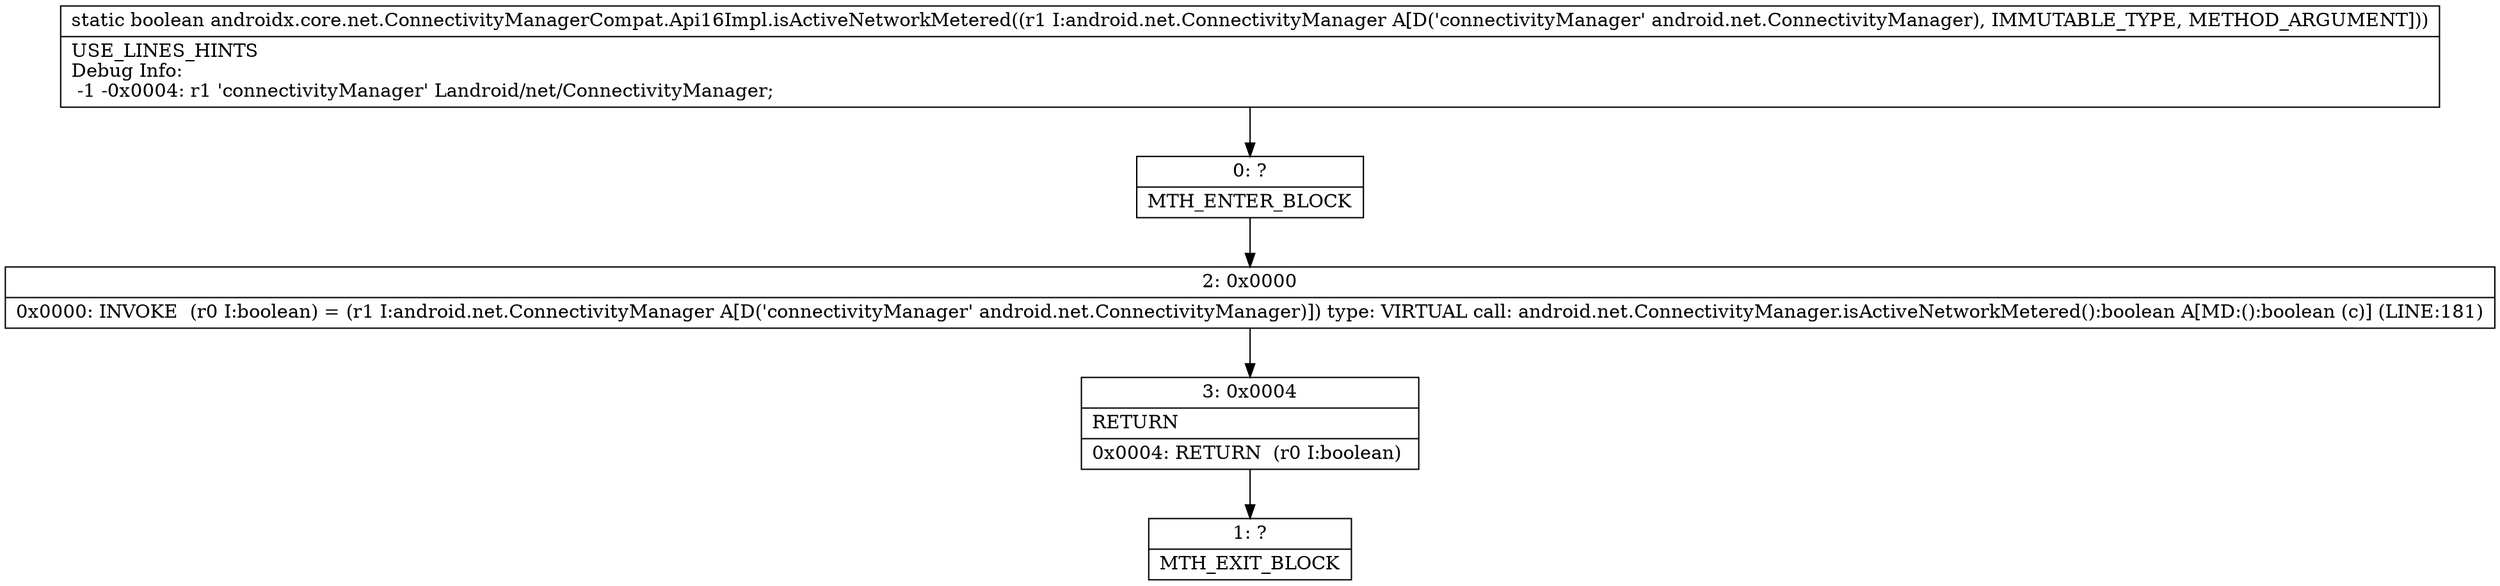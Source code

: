 digraph "CFG forandroidx.core.net.ConnectivityManagerCompat.Api16Impl.isActiveNetworkMetered(Landroid\/net\/ConnectivityManager;)Z" {
Node_0 [shape=record,label="{0\:\ ?|MTH_ENTER_BLOCK\l}"];
Node_2 [shape=record,label="{2\:\ 0x0000|0x0000: INVOKE  (r0 I:boolean) = (r1 I:android.net.ConnectivityManager A[D('connectivityManager' android.net.ConnectivityManager)]) type: VIRTUAL call: android.net.ConnectivityManager.isActiveNetworkMetered():boolean A[MD:():boolean (c)] (LINE:181)\l}"];
Node_3 [shape=record,label="{3\:\ 0x0004|RETURN\l|0x0004: RETURN  (r0 I:boolean) \l}"];
Node_1 [shape=record,label="{1\:\ ?|MTH_EXIT_BLOCK\l}"];
MethodNode[shape=record,label="{static boolean androidx.core.net.ConnectivityManagerCompat.Api16Impl.isActiveNetworkMetered((r1 I:android.net.ConnectivityManager A[D('connectivityManager' android.net.ConnectivityManager), IMMUTABLE_TYPE, METHOD_ARGUMENT]))  | USE_LINES_HINTS\lDebug Info:\l  \-1 \-0x0004: r1 'connectivityManager' Landroid\/net\/ConnectivityManager;\l}"];
MethodNode -> Node_0;Node_0 -> Node_2;
Node_2 -> Node_3;
Node_3 -> Node_1;
}

